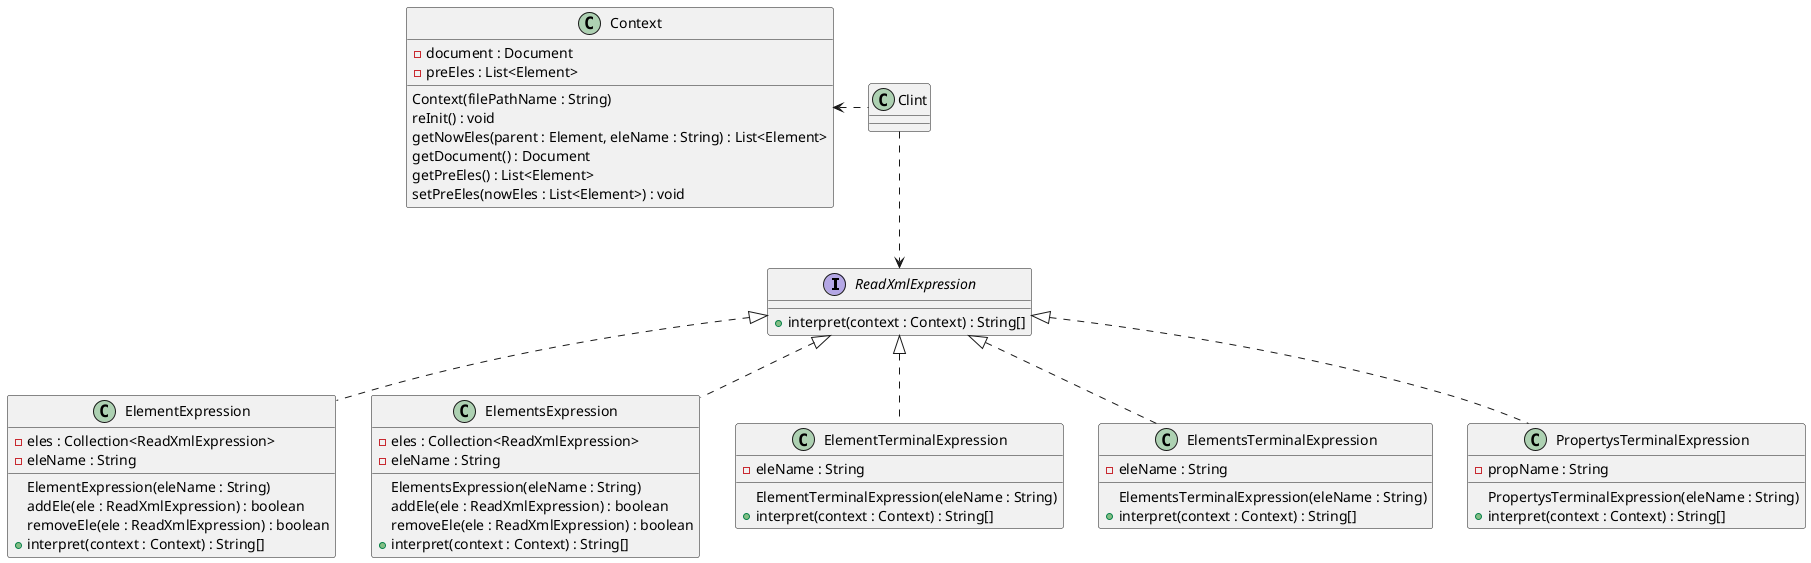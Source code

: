 @startuml

interface ReadXmlExpression {
  + interpret(context : Context) : String[]
}
class ElementExpression {
  - eles : Collection<ReadXmlExpression>
  - eleName : String
  ElementExpression(eleName : String)
  addEle(ele : ReadXmlExpression) : boolean
  removeEle(ele : ReadXmlExpression) : boolean
  + interpret(context : Context) : String[]
}
class ElementsExpression {
  - eles : Collection<ReadXmlExpression>
  - eleName : String
  ElementsExpression(eleName : String)
  addEle(ele : ReadXmlExpression) : boolean
  removeEle(ele : ReadXmlExpression) : boolean
  + interpret(context : Context) : String[]
}
class ElementTerminalExpression {
  - eleName : String
  ElementTerminalExpression(eleName : String)
  + interpret(context : Context) : String[]
}
class ElementsTerminalExpression {
  - eleName : String
  ElementsTerminalExpression(eleName : String)
  + interpret(context : Context) : String[]
}
class PropertysTerminalExpression {
  - propName : String
  PropertysTerminalExpression(eleName : String)
  + interpret(context : Context) : String[]
}
class Context {
  - document : Document
  - preEles : List<Element>
  Context(filePathName : String)
  reInit() : void
  getNowEles(parent : Element, eleName : String) : List<Element>
  getDocument() : Document
  getPreEles() : List<Element>
  setPreEles(nowEles : List<Element>) : void
}

ReadXmlExpression <|.. ElementExpression
ReadXmlExpression <|.. ElementsExpression
ReadXmlExpression <|.. ElementTerminalExpression
ReadXmlExpression <|.. ElementsTerminalExpression
ReadXmlExpression <|.. PropertysTerminalExpression

Clint ..> ReadXmlExpression
Context <. Clint

@enduml
